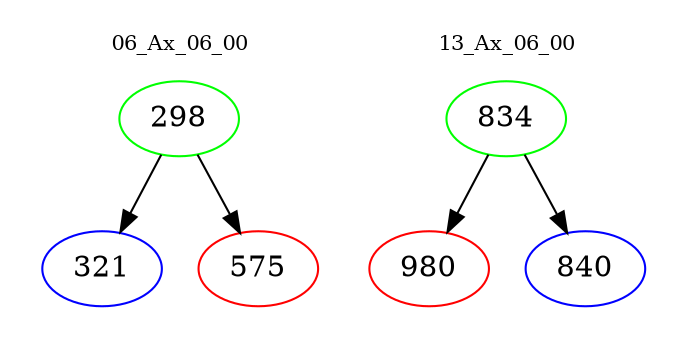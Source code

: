 digraph{
subgraph cluster_0 {
color = white
label = "06_Ax_06_00";
fontsize=10;
T0_298 [label="298", color="green"]
T0_298 -> T0_321 [color="black"]
T0_321 [label="321", color="blue"]
T0_298 -> T0_575 [color="black"]
T0_575 [label="575", color="red"]
}
subgraph cluster_1 {
color = white
label = "13_Ax_06_00";
fontsize=10;
T1_834 [label="834", color="green"]
T1_834 -> T1_980 [color="black"]
T1_980 [label="980", color="red"]
T1_834 -> T1_840 [color="black"]
T1_840 [label="840", color="blue"]
}
}
